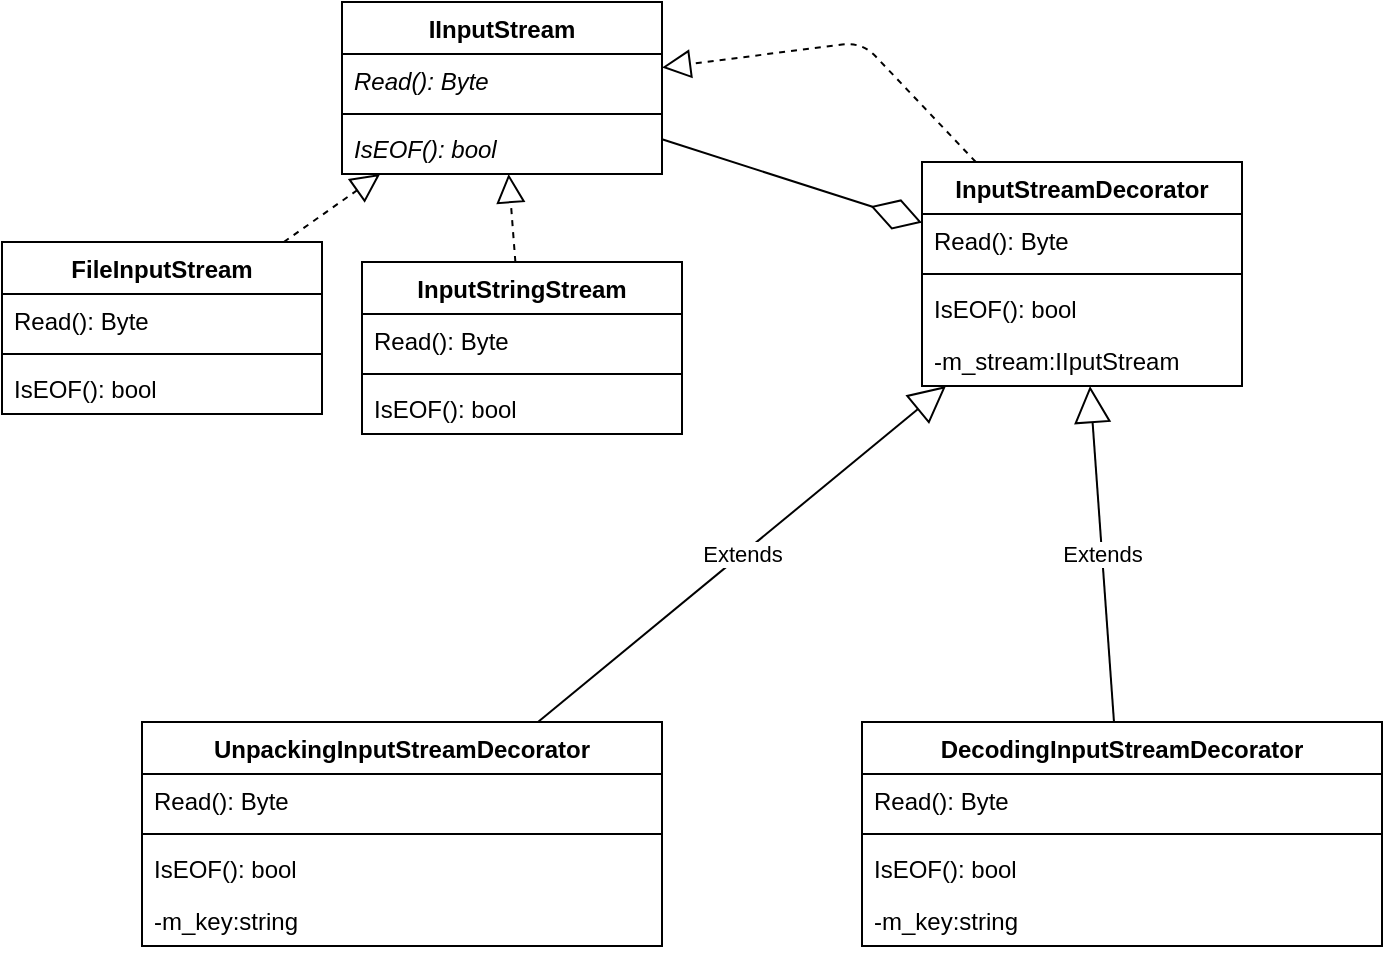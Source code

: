 <mxfile version="14.1.8" type="device"><diagram id="33xoXlqpXWrNHbvepZdJ" name="Страница 1"><mxGraphModel dx="1172" dy="663" grid="1" gridSize="10" guides="1" tooltips="1" connect="1" arrows="1" fold="1" page="1" pageScale="1" pageWidth="827" pageHeight="1169" math="0" shadow="0"><root><mxCell id="0"/><mxCell id="1" parent="0"/><mxCell id="A0sXYt36Hr_qojXQEwKF-1" value="IInputStream" style="swimlane;fontStyle=1;align=center;verticalAlign=top;childLayout=stackLayout;horizontal=1;startSize=26;horizontalStack=0;resizeParent=1;resizeParentMax=0;resizeLast=0;collapsible=1;marginBottom=0;" vertex="1" parent="1"><mxGeometry x="650" y="160" width="160" height="86" as="geometry"/></mxCell><mxCell id="A0sXYt36Hr_qojXQEwKF-2" value="Read(): Byte" style="text;strokeColor=none;fillColor=none;align=left;verticalAlign=top;spacingLeft=4;spacingRight=4;overflow=hidden;rotatable=0;points=[[0,0.5],[1,0.5]];portConstraint=eastwest;fontStyle=2" vertex="1" parent="A0sXYt36Hr_qojXQEwKF-1"><mxGeometry y="26" width="160" height="26" as="geometry"/></mxCell><mxCell id="A0sXYt36Hr_qojXQEwKF-3" value="" style="line;strokeWidth=1;fillColor=none;align=left;verticalAlign=middle;spacingTop=-1;spacingLeft=3;spacingRight=3;rotatable=0;labelPosition=right;points=[];portConstraint=eastwest;" vertex="1" parent="A0sXYt36Hr_qojXQEwKF-1"><mxGeometry y="52" width="160" height="8" as="geometry"/></mxCell><mxCell id="A0sXYt36Hr_qojXQEwKF-4" value="IsEOF(): bool" style="text;strokeColor=none;fillColor=none;align=left;verticalAlign=top;spacingLeft=4;spacingRight=4;overflow=hidden;rotatable=0;points=[[0,0.5],[1,0.5]];portConstraint=eastwest;fontStyle=2" vertex="1" parent="A0sXYt36Hr_qojXQEwKF-1"><mxGeometry y="60" width="160" height="26" as="geometry"/></mxCell><mxCell id="A0sXYt36Hr_qojXQEwKF-5" value="FileInputStream" style="swimlane;fontStyle=1;align=center;verticalAlign=top;childLayout=stackLayout;horizontal=1;startSize=26;horizontalStack=0;resizeParent=1;resizeParentMax=0;resizeLast=0;collapsible=1;marginBottom=0;" vertex="1" parent="1"><mxGeometry x="480" y="280" width="160" height="86" as="geometry"/></mxCell><mxCell id="A0sXYt36Hr_qojXQEwKF-6" value="Read(): Byte" style="text;strokeColor=none;fillColor=none;align=left;verticalAlign=top;spacingLeft=4;spacingRight=4;overflow=hidden;rotatable=0;points=[[0,0.5],[1,0.5]];portConstraint=eastwest;fontStyle=0" vertex="1" parent="A0sXYt36Hr_qojXQEwKF-5"><mxGeometry y="26" width="160" height="26" as="geometry"/></mxCell><mxCell id="A0sXYt36Hr_qojXQEwKF-7" value="" style="line;strokeWidth=1;fillColor=none;align=left;verticalAlign=middle;spacingTop=-1;spacingLeft=3;spacingRight=3;rotatable=0;labelPosition=right;points=[];portConstraint=eastwest;" vertex="1" parent="A0sXYt36Hr_qojXQEwKF-5"><mxGeometry y="52" width="160" height="8" as="geometry"/></mxCell><mxCell id="A0sXYt36Hr_qojXQEwKF-8" value="IsEOF(): bool" style="text;strokeColor=none;fillColor=none;align=left;verticalAlign=top;spacingLeft=4;spacingRight=4;overflow=hidden;rotatable=0;points=[[0,0.5],[1,0.5]];portConstraint=eastwest;fontStyle=0" vertex="1" parent="A0sXYt36Hr_qojXQEwKF-5"><mxGeometry y="60" width="160" height="26" as="geometry"/></mxCell><mxCell id="A0sXYt36Hr_qojXQEwKF-9" value="" style="endArrow=block;dashed=1;endFill=0;endSize=12;html=1;" edge="1" parent="1" source="A0sXYt36Hr_qojXQEwKF-5" target="A0sXYt36Hr_qojXQEwKF-1"><mxGeometry width="160" relative="1" as="geometry"><mxPoint x="700" y="280" as="sourcePoint"/><mxPoint x="860" y="280" as="targetPoint"/></mxGeometry></mxCell><mxCell id="A0sXYt36Hr_qojXQEwKF-10" value="InputStringStream" style="swimlane;fontStyle=1;align=center;verticalAlign=top;childLayout=stackLayout;horizontal=1;startSize=26;horizontalStack=0;resizeParent=1;resizeParentMax=0;resizeLast=0;collapsible=1;marginBottom=0;" vertex="1" parent="1"><mxGeometry x="660" y="290" width="160" height="86" as="geometry"/></mxCell><mxCell id="A0sXYt36Hr_qojXQEwKF-11" value="Read(): Byte" style="text;strokeColor=none;fillColor=none;align=left;verticalAlign=top;spacingLeft=4;spacingRight=4;overflow=hidden;rotatable=0;points=[[0,0.5],[1,0.5]];portConstraint=eastwest;fontStyle=0" vertex="1" parent="A0sXYt36Hr_qojXQEwKF-10"><mxGeometry y="26" width="160" height="26" as="geometry"/></mxCell><mxCell id="A0sXYt36Hr_qojXQEwKF-12" value="" style="line;strokeWidth=1;fillColor=none;align=left;verticalAlign=middle;spacingTop=-1;spacingLeft=3;spacingRight=3;rotatable=0;labelPosition=right;points=[];portConstraint=eastwest;" vertex="1" parent="A0sXYt36Hr_qojXQEwKF-10"><mxGeometry y="52" width="160" height="8" as="geometry"/></mxCell><mxCell id="A0sXYt36Hr_qojXQEwKF-13" value="IsEOF(): bool" style="text;strokeColor=none;fillColor=none;align=left;verticalAlign=top;spacingLeft=4;spacingRight=4;overflow=hidden;rotatable=0;points=[[0,0.5],[1,0.5]];portConstraint=eastwest;fontStyle=0" vertex="1" parent="A0sXYt36Hr_qojXQEwKF-10"><mxGeometry y="60" width="160" height="26" as="geometry"/></mxCell><mxCell id="A0sXYt36Hr_qojXQEwKF-14" value="" style="endArrow=block;dashed=1;endFill=0;endSize=12;html=1;" edge="1" parent="1" source="A0sXYt36Hr_qojXQEwKF-10" target="A0sXYt36Hr_qojXQEwKF-1"><mxGeometry width="160" relative="1" as="geometry"><mxPoint x="700" y="280" as="sourcePoint"/><mxPoint x="860" y="280" as="targetPoint"/></mxGeometry></mxCell><mxCell id="A0sXYt36Hr_qojXQEwKF-15" value="InputStreamDecorator" style="swimlane;fontStyle=1;align=center;verticalAlign=top;childLayout=stackLayout;horizontal=1;startSize=26;horizontalStack=0;resizeParent=1;resizeParentMax=0;resizeLast=0;collapsible=1;marginBottom=0;" vertex="1" parent="1"><mxGeometry x="940" y="240" width="160" height="112" as="geometry"/></mxCell><mxCell id="A0sXYt36Hr_qojXQEwKF-16" value="Read(): Byte" style="text;strokeColor=none;fillColor=none;align=left;verticalAlign=top;spacingLeft=4;spacingRight=4;overflow=hidden;rotatable=0;points=[[0,0.5],[1,0.5]];portConstraint=eastwest;fontStyle=0" vertex="1" parent="A0sXYt36Hr_qojXQEwKF-15"><mxGeometry y="26" width="160" height="26" as="geometry"/></mxCell><mxCell id="A0sXYt36Hr_qojXQEwKF-17" value="" style="line;strokeWidth=1;fillColor=none;align=left;verticalAlign=middle;spacingTop=-1;spacingLeft=3;spacingRight=3;rotatable=0;labelPosition=right;points=[];portConstraint=eastwest;" vertex="1" parent="A0sXYt36Hr_qojXQEwKF-15"><mxGeometry y="52" width="160" height="8" as="geometry"/></mxCell><mxCell id="A0sXYt36Hr_qojXQEwKF-18" value="IsEOF(): bool" style="text;strokeColor=none;fillColor=none;align=left;verticalAlign=top;spacingLeft=4;spacingRight=4;overflow=hidden;rotatable=0;points=[[0,0.5],[1,0.5]];portConstraint=eastwest;fontStyle=0" vertex="1" parent="A0sXYt36Hr_qojXQEwKF-15"><mxGeometry y="60" width="160" height="26" as="geometry"/></mxCell><mxCell id="A0sXYt36Hr_qojXQEwKF-21" value="-m_stream:IIputStream" style="text;strokeColor=none;fillColor=none;align=left;verticalAlign=top;spacingLeft=4;spacingRight=4;overflow=hidden;rotatable=0;points=[[0,0.5],[1,0.5]];portConstraint=eastwest;fontStyle=0" vertex="1" parent="A0sXYt36Hr_qojXQEwKF-15"><mxGeometry y="86" width="160" height="26" as="geometry"/></mxCell><mxCell id="A0sXYt36Hr_qojXQEwKF-19" value="" style="endArrow=diamondThin;endFill=0;endSize=24;html=1;" edge="1" parent="1" source="A0sXYt36Hr_qojXQEwKF-1" target="A0sXYt36Hr_qojXQEwKF-15"><mxGeometry width="160" relative="1" as="geometry"><mxPoint x="930" y="380" as="sourcePoint"/><mxPoint x="1090" y="380" as="targetPoint"/></mxGeometry></mxCell><mxCell id="A0sXYt36Hr_qojXQEwKF-20" value="" style="endArrow=block;dashed=1;endFill=0;endSize=12;html=1;" edge="1" parent="1" source="A0sXYt36Hr_qojXQEwKF-15" target="A0sXYt36Hr_qojXQEwKF-1"><mxGeometry width="160" relative="1" as="geometry"><mxPoint x="700" y="280" as="sourcePoint"/><mxPoint x="860" y="280" as="targetPoint"/><Array as="points"><mxPoint x="910" y="180"/></Array></mxGeometry></mxCell><mxCell id="A0sXYt36Hr_qojXQEwKF-22" value="DecodingInputStreamDecorator" style="swimlane;fontStyle=1;align=center;verticalAlign=top;childLayout=stackLayout;horizontal=1;startSize=26;horizontalStack=0;resizeParent=1;resizeParentMax=0;resizeLast=0;collapsible=1;marginBottom=0;" vertex="1" parent="1"><mxGeometry x="910" y="520" width="260" height="112" as="geometry"/></mxCell><mxCell id="A0sXYt36Hr_qojXQEwKF-23" value="Read(): Byte" style="text;strokeColor=none;fillColor=none;align=left;verticalAlign=top;spacingLeft=4;spacingRight=4;overflow=hidden;rotatable=0;points=[[0,0.5],[1,0.5]];portConstraint=eastwest;fontStyle=0" vertex="1" parent="A0sXYt36Hr_qojXQEwKF-22"><mxGeometry y="26" width="260" height="26" as="geometry"/></mxCell><mxCell id="A0sXYt36Hr_qojXQEwKF-24" value="" style="line;strokeWidth=1;fillColor=none;align=left;verticalAlign=middle;spacingTop=-1;spacingLeft=3;spacingRight=3;rotatable=0;labelPosition=right;points=[];portConstraint=eastwest;" vertex="1" parent="A0sXYt36Hr_qojXQEwKF-22"><mxGeometry y="52" width="260" height="8" as="geometry"/></mxCell><mxCell id="A0sXYt36Hr_qojXQEwKF-25" value="IsEOF(): bool" style="text;strokeColor=none;fillColor=none;align=left;verticalAlign=top;spacingLeft=4;spacingRight=4;overflow=hidden;rotatable=0;points=[[0,0.5],[1,0.5]];portConstraint=eastwest;fontStyle=0" vertex="1" parent="A0sXYt36Hr_qojXQEwKF-22"><mxGeometry y="60" width="260" height="26" as="geometry"/></mxCell><mxCell id="A0sXYt36Hr_qojXQEwKF-26" value="-m_key:string" style="text;strokeColor=none;fillColor=none;align=left;verticalAlign=top;spacingLeft=4;spacingRight=4;overflow=hidden;rotatable=0;points=[[0,0.5],[1,0.5]];portConstraint=eastwest;fontStyle=0" vertex="1" parent="A0sXYt36Hr_qojXQEwKF-22"><mxGeometry y="86" width="260" height="26" as="geometry"/></mxCell><mxCell id="A0sXYt36Hr_qojXQEwKF-27" value="Extends" style="endArrow=block;endSize=16;endFill=0;html=1;" edge="1" parent="1" source="A0sXYt36Hr_qojXQEwKF-22" target="A0sXYt36Hr_qojXQEwKF-15"><mxGeometry width="160" relative="1" as="geometry"><mxPoint x="1020" y="570" as="sourcePoint"/><mxPoint x="1180" y="570" as="targetPoint"/></mxGeometry></mxCell><mxCell id="A0sXYt36Hr_qojXQEwKF-28" value="UnpackingInputStreamDecorator" style="swimlane;fontStyle=1;align=center;verticalAlign=top;childLayout=stackLayout;horizontal=1;startSize=26;horizontalStack=0;resizeParent=1;resizeParentMax=0;resizeLast=0;collapsible=1;marginBottom=0;" vertex="1" parent="1"><mxGeometry x="550" y="520" width="260" height="112" as="geometry"/></mxCell><mxCell id="A0sXYt36Hr_qojXQEwKF-29" value="Read(): Byte" style="text;strokeColor=none;fillColor=none;align=left;verticalAlign=top;spacingLeft=4;spacingRight=4;overflow=hidden;rotatable=0;points=[[0,0.5],[1,0.5]];portConstraint=eastwest;fontStyle=0" vertex="1" parent="A0sXYt36Hr_qojXQEwKF-28"><mxGeometry y="26" width="260" height="26" as="geometry"/></mxCell><mxCell id="A0sXYt36Hr_qojXQEwKF-30" value="" style="line;strokeWidth=1;fillColor=none;align=left;verticalAlign=middle;spacingTop=-1;spacingLeft=3;spacingRight=3;rotatable=0;labelPosition=right;points=[];portConstraint=eastwest;" vertex="1" parent="A0sXYt36Hr_qojXQEwKF-28"><mxGeometry y="52" width="260" height="8" as="geometry"/></mxCell><mxCell id="A0sXYt36Hr_qojXQEwKF-31" value="IsEOF(): bool" style="text;strokeColor=none;fillColor=none;align=left;verticalAlign=top;spacingLeft=4;spacingRight=4;overflow=hidden;rotatable=0;points=[[0,0.5],[1,0.5]];portConstraint=eastwest;fontStyle=0" vertex="1" parent="A0sXYt36Hr_qojXQEwKF-28"><mxGeometry y="60" width="260" height="26" as="geometry"/></mxCell><mxCell id="A0sXYt36Hr_qojXQEwKF-32" value="-m_key:string" style="text;strokeColor=none;fillColor=none;align=left;verticalAlign=top;spacingLeft=4;spacingRight=4;overflow=hidden;rotatable=0;points=[[0,0.5],[1,0.5]];portConstraint=eastwest;fontStyle=0" vertex="1" parent="A0sXYt36Hr_qojXQEwKF-28"><mxGeometry y="86" width="260" height="26" as="geometry"/></mxCell><mxCell id="A0sXYt36Hr_qojXQEwKF-33" value="Extends" style="endArrow=block;endSize=16;endFill=0;html=1;" edge="1" parent="1" source="A0sXYt36Hr_qojXQEwKF-28" target="A0sXYt36Hr_qojXQEwKF-15"><mxGeometry width="160" relative="1" as="geometry"><mxPoint x="1020" y="570" as="sourcePoint"/><mxPoint x="1180" y="570" as="targetPoint"/></mxGeometry></mxCell></root></mxGraphModel></diagram></mxfile>